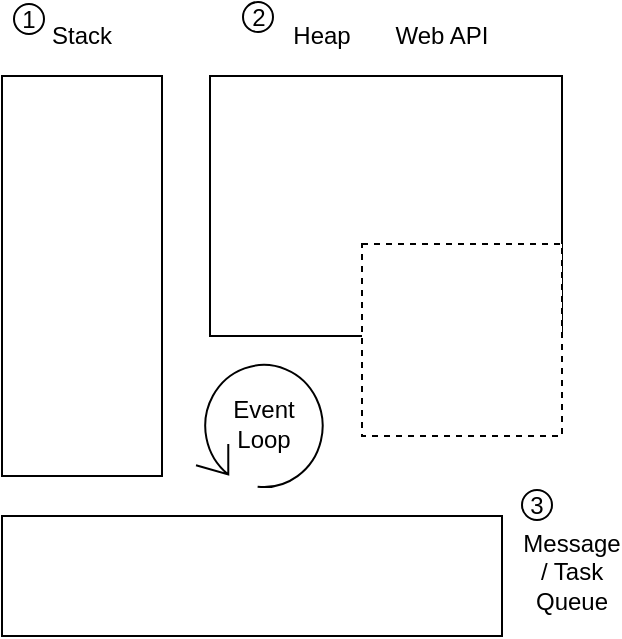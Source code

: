 <mxfile version="10.6.8" type="device"><diagram id="_yCQGsmJQTAbCM62Zpi7" name="Page-1"><mxGraphModel dx="694" dy="508" grid="1" gridSize="10" guides="1" tooltips="1" connect="1" arrows="1" fold="1" page="1" pageScale="1" pageWidth="827" pageHeight="1169" math="0" shadow="0"><root><mxCell id="0"/><mxCell id="1" parent="0"/><mxCell id="2wY1v9KFYnG3Kv9ngDee-1" value="" style="rounded=0;whiteSpace=wrap;html=1;" vertex="1" parent="1"><mxGeometry x="160" y="120" width="80" height="200" as="geometry"/></mxCell><mxCell id="2wY1v9KFYnG3Kv9ngDee-3" value="&lt;div&gt;Stack&lt;/div&gt;" style="text;html=1;strokeColor=none;fillColor=none;align=center;verticalAlign=middle;whiteSpace=wrap;rounded=0;" vertex="1" parent="1"><mxGeometry x="180" y="90" width="40" height="20" as="geometry"/></mxCell><mxCell id="2wY1v9KFYnG3Kv9ngDee-7" value="" style="group" vertex="1" connectable="0" parent="1"><mxGeometry x="257" y="261" width="66" height="66" as="geometry"/></mxCell><mxCell id="2wY1v9KFYnG3Kv9ngDee-4" value="&lt;div&gt;Event Loop&lt;/div&gt;" style="text;html=1;strokeColor=none;fillColor=none;align=center;verticalAlign=middle;whiteSpace=wrap;rounded=0;" vertex="1" parent="2wY1v9KFYnG3Kv9ngDee-7"><mxGeometry x="14" y="23" width="40" height="20" as="geometry"/></mxCell><mxCell id="2wY1v9KFYnG3Kv9ngDee-6" value="" style="shape=mxgraph.bpmn.loop;html=1;outlineConnect=0;" vertex="1" parent="2wY1v9KFYnG3Kv9ngDee-7"><mxGeometry width="66" height="66" as="geometry"/></mxCell><mxCell id="2wY1v9KFYnG3Kv9ngDee-8" value="" style="rounded=0;whiteSpace=wrap;html=1;" vertex="1" parent="1"><mxGeometry x="160" y="340" width="250" height="60" as="geometry"/></mxCell><mxCell id="2wY1v9KFYnG3Kv9ngDee-9" value="Message / Task Queue" style="text;html=1;strokeColor=none;fillColor=none;align=center;verticalAlign=middle;whiteSpace=wrap;rounded=0;" vertex="1" parent="1"><mxGeometry x="424.5" y="358" width="40" height="20" as="geometry"/></mxCell><mxCell id="2wY1v9KFYnG3Kv9ngDee-10" value="" style="rounded=0;whiteSpace=wrap;html=1;" vertex="1" parent="1"><mxGeometry x="264" y="120" width="176" height="130" as="geometry"/></mxCell><mxCell id="2wY1v9KFYnG3Kv9ngDee-11" value="" style="rounded=0;whiteSpace=wrap;html=1;dashed=1;" vertex="1" parent="1"><mxGeometry x="340" y="204" width="100" height="96" as="geometry"/></mxCell><mxCell id="2wY1v9KFYnG3Kv9ngDee-12" value="Heap " style="text;html=1;strokeColor=none;fillColor=none;align=center;verticalAlign=middle;whiteSpace=wrap;rounded=0;" vertex="1" parent="1"><mxGeometry x="290" y="90" width="60" height="20" as="geometry"/></mxCell><mxCell id="2wY1v9KFYnG3Kv9ngDee-13" value="Web API" style="text;html=1;strokeColor=none;fillColor=none;align=center;verticalAlign=middle;whiteSpace=wrap;rounded=0;" vertex="1" parent="1"><mxGeometry x="350" y="90" width="60" height="20" as="geometry"/></mxCell><mxCell id="2wY1v9KFYnG3Kv9ngDee-16" value="1" style="ellipse;whiteSpace=wrap;html=1;aspect=fixed;" vertex="1" parent="1"><mxGeometry x="166" y="84" width="15" height="15" as="geometry"/></mxCell><mxCell id="2wY1v9KFYnG3Kv9ngDee-17" value="2" style="ellipse;whiteSpace=wrap;html=1;aspect=fixed;" vertex="1" parent="1"><mxGeometry x="280.5" y="83" width="15" height="15" as="geometry"/></mxCell><mxCell id="2wY1v9KFYnG3Kv9ngDee-18" value="3" style="ellipse;whiteSpace=wrap;html=1;aspect=fixed;" vertex="1" parent="1"><mxGeometry x="420" y="327" width="15" height="15" as="geometry"/></mxCell></root></mxGraphModel></diagram></mxfile>